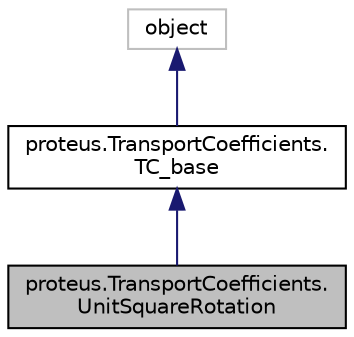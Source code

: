 digraph "proteus.TransportCoefficients.UnitSquareRotation"
{
 // LATEX_PDF_SIZE
  edge [fontname="Helvetica",fontsize="10",labelfontname="Helvetica",labelfontsize="10"];
  node [fontname="Helvetica",fontsize="10",shape=record];
  Node1 [label="proteus.TransportCoefficients.\lUnitSquareRotation",height=0.2,width=0.4,color="black", fillcolor="grey75", style="filled", fontcolor="black",tooltip="Conservative linear advection with a rotating velocity field."];
  Node2 -> Node1 [dir="back",color="midnightblue",fontsize="10",style="solid",fontname="Helvetica"];
  Node2 [label="proteus.TransportCoefficients.\lTC_base",height=0.2,width=0.4,color="black", fillcolor="white", style="filled",URL="$classproteus_1_1TransportCoefficients_1_1TC__base.html",tooltip="Base class for transport coefficients classes."];
  Node3 -> Node2 [dir="back",color="midnightblue",fontsize="10",style="solid",fontname="Helvetica"];
  Node3 [label="object",height=0.2,width=0.4,color="grey75", fillcolor="white", style="filled",tooltip=" "];
}
